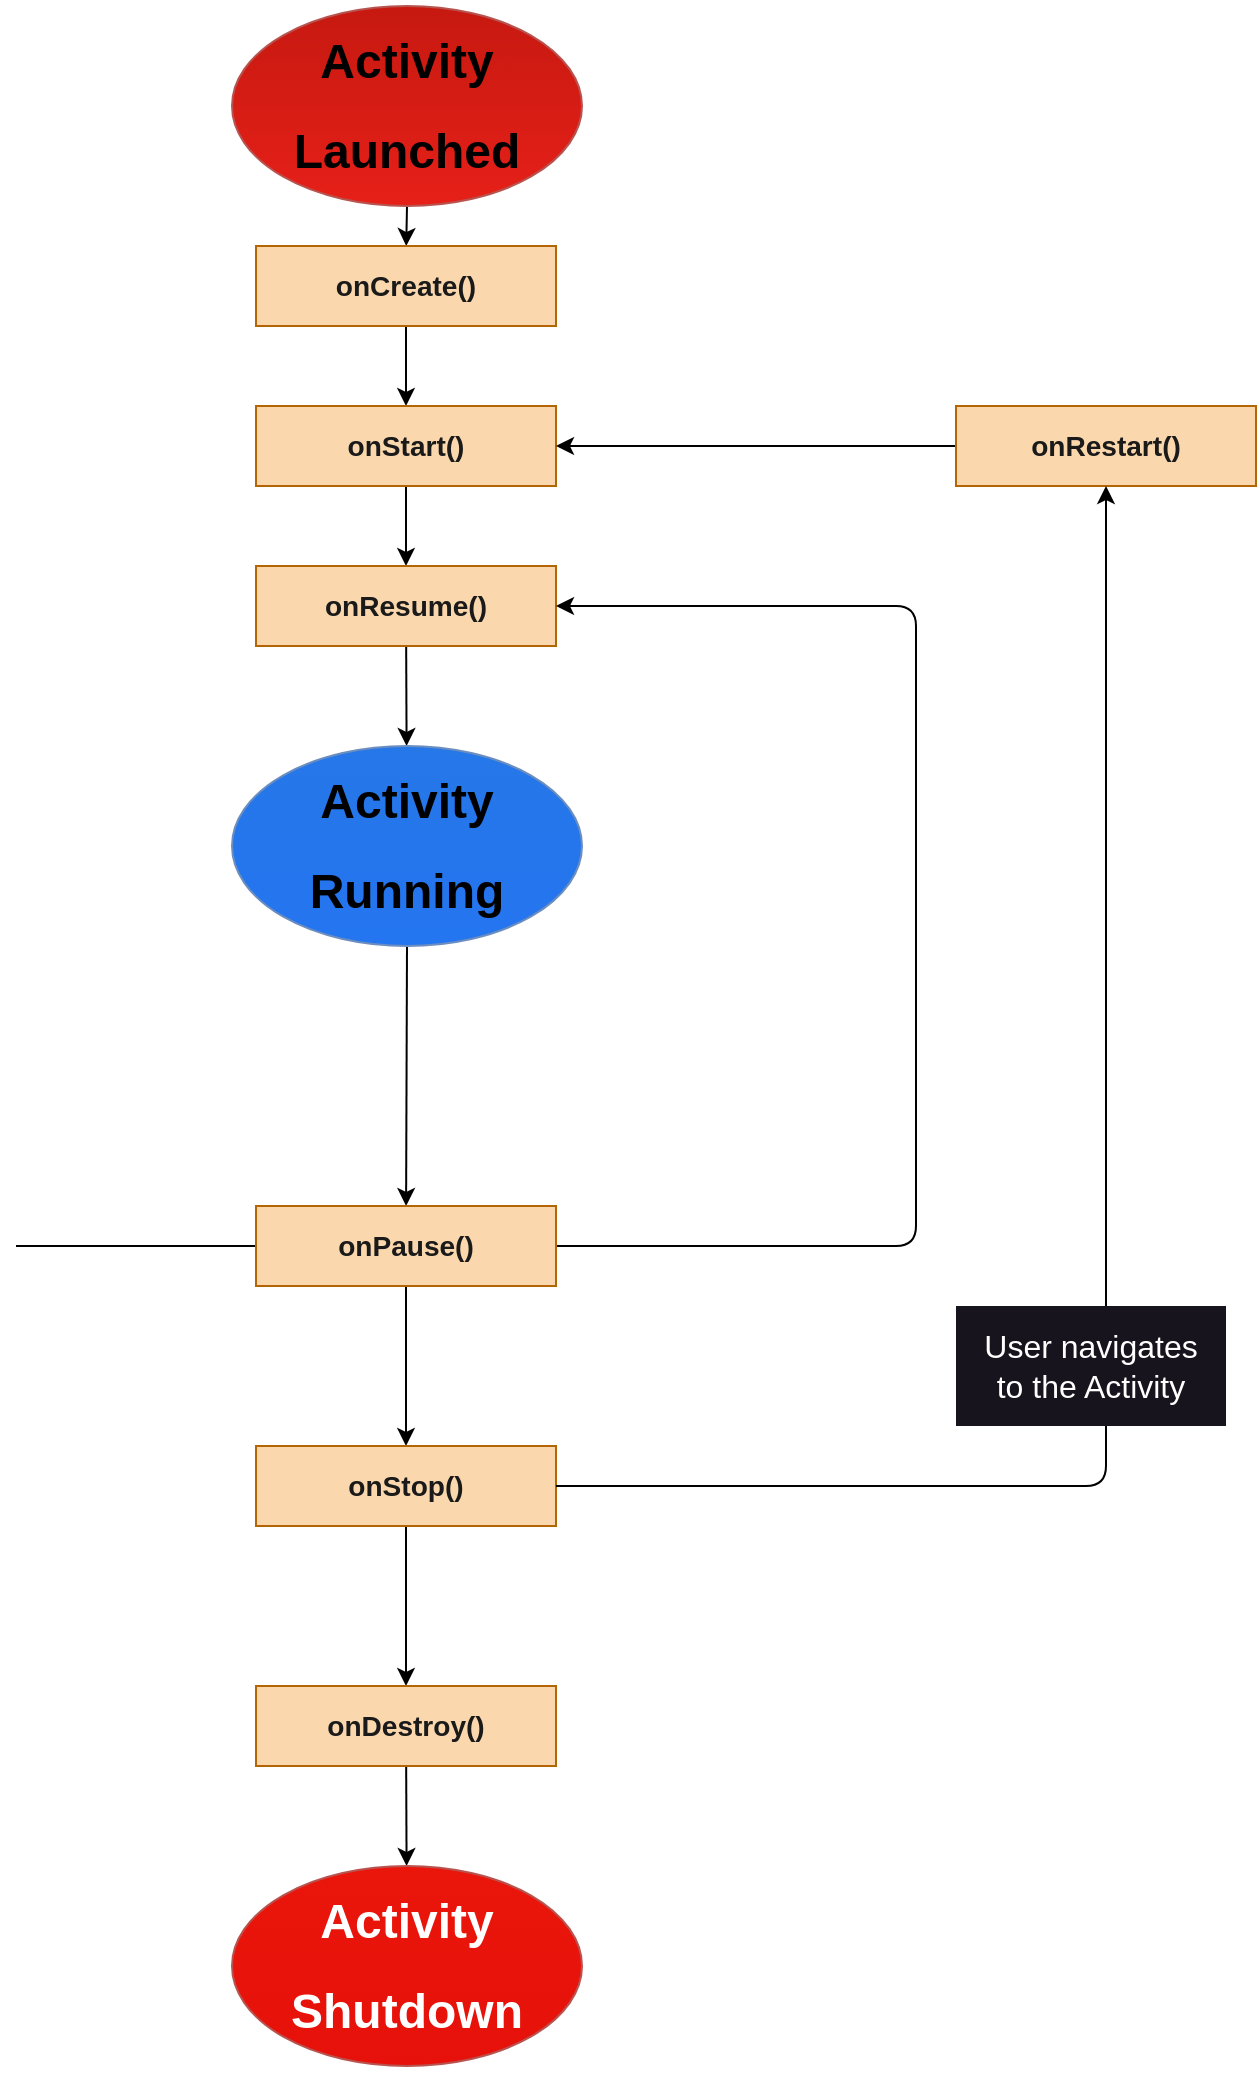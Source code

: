 <mxfile>
    <diagram id="2kvesDg9_dRM2Nm3YOvH" name="Page-1">
        <mxGraphModel dx="1431" dy="804" grid="1" gridSize="10" guides="1" tooltips="1" connect="1" arrows="1" fold="1" page="1" pageScale="1" pageWidth="850" pageHeight="1100" background="none" math="0" shadow="0">
            <root>
                <mxCell id="0"/>
                <mxCell id="1" parent="0"/>
                <mxCell id="6" value="" style="edgeStyle=none;html=1;fontColor=#000000;" edge="1" parent="1" source="2" target="5">
                    <mxGeometry relative="1" as="geometry"/>
                </mxCell>
                <mxCell id="2" value="&lt;h1&gt;Activity&lt;/h1&gt;&lt;h1&gt;Launched&lt;/h1&gt;" style="ellipse;whiteSpace=wrap;html=1;fillColor=#c61910;strokeColor=#b85450;verticalAlign=middle;gradientColor=#e62019;" vertex="1" parent="1">
                    <mxGeometry x="338" y="40" width="175" height="100" as="geometry"/>
                </mxCell>
                <mxCell id="9" value="" style="edgeStyle=none;html=1;fontColor=#1A1A1A;" edge="1" parent="1" source="5" target="7">
                    <mxGeometry relative="1" as="geometry"/>
                </mxCell>
                <mxCell id="5" value="&lt;h3&gt;&lt;font color=&quot;#1a1a1a&quot;&gt;onCreate()&lt;/font&gt;&lt;/h3&gt;" style="whiteSpace=wrap;html=1;fillColor=#fad7ac;strokeColor=#b46504;" vertex="1" parent="1">
                    <mxGeometry x="350" y="160" width="150" height="40" as="geometry"/>
                </mxCell>
                <mxCell id="11" value="" style="edgeStyle=none;html=1;fontColor=#1A1A1A;" edge="1" parent="1" source="7" target="10">
                    <mxGeometry relative="1" as="geometry"/>
                </mxCell>
                <mxCell id="7" value="&lt;h3&gt;&lt;font color=&quot;#1a1a1a&quot;&gt;onStart()&lt;/font&gt;&lt;/h3&gt;" style="whiteSpace=wrap;html=1;fillColor=#fad7ac;strokeColor=#b46504;" vertex="1" parent="1">
                    <mxGeometry x="350" y="240" width="150" height="40" as="geometry"/>
                </mxCell>
                <mxCell id="14" value="" style="edgeStyle=none;html=1;fontColor=#1A1A1A;" edge="1" parent="1" source="10" target="13">
                    <mxGeometry relative="1" as="geometry"/>
                </mxCell>
                <mxCell id="10" value="&lt;h3&gt;&lt;font color=&quot;#1a1a1a&quot;&gt;onResume()&lt;/font&gt;&lt;/h3&gt;" style="whiteSpace=wrap;html=1;fillColor=#fad7ac;strokeColor=#b46504;" vertex="1" parent="1">
                    <mxGeometry x="350" y="320" width="150" height="40" as="geometry"/>
                </mxCell>
                <mxCell id="17" style="edgeStyle=none;html=1;fontColor=#000000;" edge="1" parent="1" source="13" target="16">
                    <mxGeometry relative="1" as="geometry"/>
                </mxCell>
                <mxCell id="13" value="&lt;h1&gt;&lt;font color=&quot;#000000&quot;&gt;Activity&lt;/font&gt;&lt;/h1&gt;&lt;h1&gt;&lt;font color=&quot;#000000&quot;&gt;Running&lt;/font&gt;&lt;/h1&gt;" style="ellipse;whiteSpace=wrap;html=1;fillColor=#2677e8;strokeColor=#6c8ebf;verticalAlign=middle;gradientColor=#2475f0;" vertex="1" parent="1">
                    <mxGeometry x="338" y="410" width="175" height="100" as="geometry"/>
                </mxCell>
                <mxCell id="21" value="" style="edgeStyle=none;html=1;fontColor=#000000;" edge="1" parent="1" source="16" target="18">
                    <mxGeometry relative="1" as="geometry"/>
                </mxCell>
                <mxCell id="23" style="edgeStyle=none;html=1;fontColor=#000000;" edge="1" parent="1" source="18" target="22">
                    <mxGeometry relative="1" as="geometry"/>
                </mxCell>
                <mxCell id="18" value="&lt;h3&gt;&lt;font color=&quot;#1a1a1a&quot;&gt;onStop()&lt;/font&gt;&lt;/h3&gt;" style="whiteSpace=wrap;html=1;fillColor=#fad7ac;strokeColor=#b46504;" vertex="1" parent="1">
                    <mxGeometry x="350" y="760" width="150" height="40" as="geometry"/>
                </mxCell>
                <mxCell id="40" value="" style="edgeStyle=none;html=1;fontColor=#000000;" edge="1" parent="1" source="22" target="39">
                    <mxGeometry relative="1" as="geometry"/>
                </mxCell>
                <mxCell id="22" value="&lt;h3&gt;&lt;font color=&quot;#1a1a1a&quot;&gt;onDestroy()&lt;/font&gt;&lt;/h3&gt;" style="whiteSpace=wrap;html=1;fillColor=#fad7ac;strokeColor=#b46504;" vertex="1" parent="1">
                    <mxGeometry x="350" y="880" width="150" height="40" as="geometry"/>
                </mxCell>
                <mxCell id="39" value="&lt;h1&gt;&lt;font color=&quot;#ffffff&quot;&gt;Activity&lt;/font&gt;&lt;/h1&gt;&lt;h1&gt;&lt;font color=&quot;#ffffff&quot;&gt;Shutdown&lt;/font&gt;&lt;/h1&gt;" style="ellipse;whiteSpace=wrap;html=1;fillColor=#ea160b;strokeColor=#b85450;verticalAlign=middle;gradientColor=#e6110a;" vertex="1" parent="1">
                    <mxGeometry x="338" y="970" width="175" height="100" as="geometry"/>
                </mxCell>
                <mxCell id="43" value="" style="edgeStyle=none;html=1;fontColor=#FFFFFF;entryX=1;entryY=0.5;entryDx=0;entryDy=0;" edge="1" parent="1" source="41" target="7">
                    <mxGeometry relative="1" as="geometry"/>
                </mxCell>
                <mxCell id="41" value="&lt;h3&gt;&lt;font color=&quot;#1a1a1a&quot;&gt;onRestart()&lt;/font&gt;&lt;/h3&gt;" style="whiteSpace=wrap;html=1;fillColor=#fad7ac;strokeColor=#b46504;" vertex="1" parent="1">
                    <mxGeometry x="700" y="240" width="150" height="40" as="geometry"/>
                </mxCell>
                <mxCell id="42" value="" style="endArrow=classic;html=1;fontColor=#FFFFFF;exitX=1;exitY=0.5;exitDx=0;exitDy=0;entryX=0.5;entryY=1;entryDx=0;entryDy=0;" edge="1" parent="1" source="18" target="41">
                    <mxGeometry width="50" height="50" relative="1" as="geometry">
                        <mxPoint x="660" y="570" as="sourcePoint"/>
                        <mxPoint x="660" y="370" as="targetPoint"/>
                        <Array as="points">
                            <mxPoint x="775" y="780"/>
                        </Array>
                    </mxGeometry>
                </mxCell>
                <mxCell id="44" value="" style="endArrow=classic;html=1;fontColor=#FFFFFF;entryX=1;entryY=0.5;entryDx=0;entryDy=0;" edge="1" parent="1" target="10">
                    <mxGeometry width="50" height="50" relative="1" as="geometry">
                        <mxPoint x="230" y="660" as="sourcePoint"/>
                        <mxPoint x="785" y="370" as="targetPoint"/>
                        <Array as="points">
                            <mxPoint x="680" y="660"/>
                            <mxPoint x="680" y="340"/>
                        </Array>
                    </mxGeometry>
                </mxCell>
                <mxCell id="16" value="&lt;h3&gt;&lt;font color=&quot;#1a1a1a&quot;&gt;onPause()&lt;/font&gt;&lt;/h3&gt;" style="whiteSpace=wrap;html=1;fillColor=#fad7ac;strokeColor=#b46504;" vertex="1" parent="1">
                    <mxGeometry x="350" y="640" width="150" height="40" as="geometry"/>
                </mxCell>
                <mxCell id="46" value="&lt;font style=&quot;font-size: 16px;&quot;&gt;User navigates&lt;br&gt;to the Activity&lt;/font&gt;" style="rounded=0;whiteSpace=wrap;html=1;fontColor=#FFFFFF;fillColor=#18141D;gradientColor=#18141D;strokeColor=none;" vertex="1" parent="1">
                    <mxGeometry x="700" y="690" width="135" height="60" as="geometry"/>
                </mxCell>
            </root>
        </mxGraphModel>
    </diagram>
</mxfile>